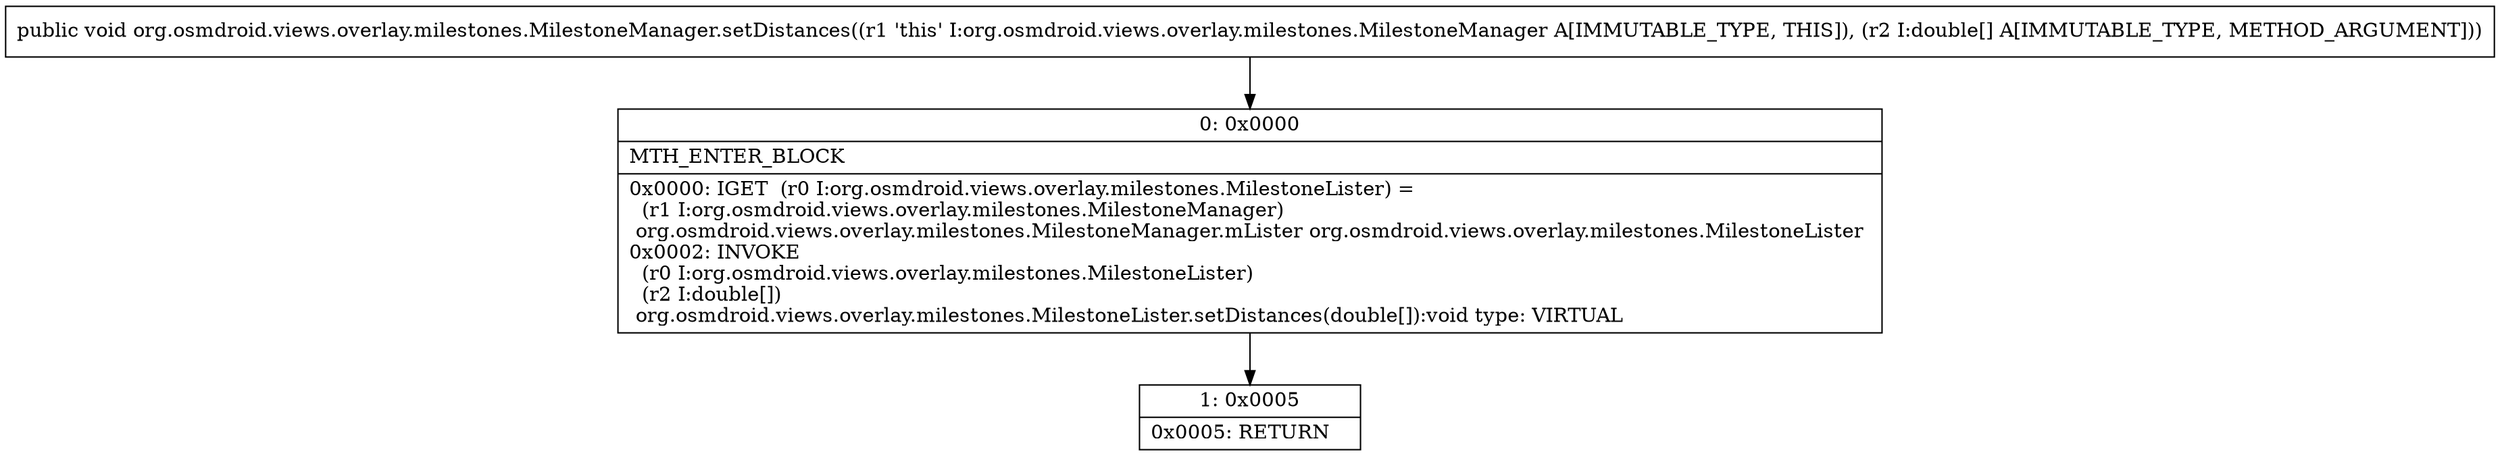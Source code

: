 digraph "CFG fororg.osmdroid.views.overlay.milestones.MilestoneManager.setDistances([D)V" {
Node_0 [shape=record,label="{0\:\ 0x0000|MTH_ENTER_BLOCK\l|0x0000: IGET  (r0 I:org.osmdroid.views.overlay.milestones.MilestoneLister) = \l  (r1 I:org.osmdroid.views.overlay.milestones.MilestoneManager)\l org.osmdroid.views.overlay.milestones.MilestoneManager.mLister org.osmdroid.views.overlay.milestones.MilestoneLister \l0x0002: INVOKE  \l  (r0 I:org.osmdroid.views.overlay.milestones.MilestoneLister)\l  (r2 I:double[])\l org.osmdroid.views.overlay.milestones.MilestoneLister.setDistances(double[]):void type: VIRTUAL \l}"];
Node_1 [shape=record,label="{1\:\ 0x0005|0x0005: RETURN   \l}"];
MethodNode[shape=record,label="{public void org.osmdroid.views.overlay.milestones.MilestoneManager.setDistances((r1 'this' I:org.osmdroid.views.overlay.milestones.MilestoneManager A[IMMUTABLE_TYPE, THIS]), (r2 I:double[] A[IMMUTABLE_TYPE, METHOD_ARGUMENT])) }"];
MethodNode -> Node_0;
Node_0 -> Node_1;
}

